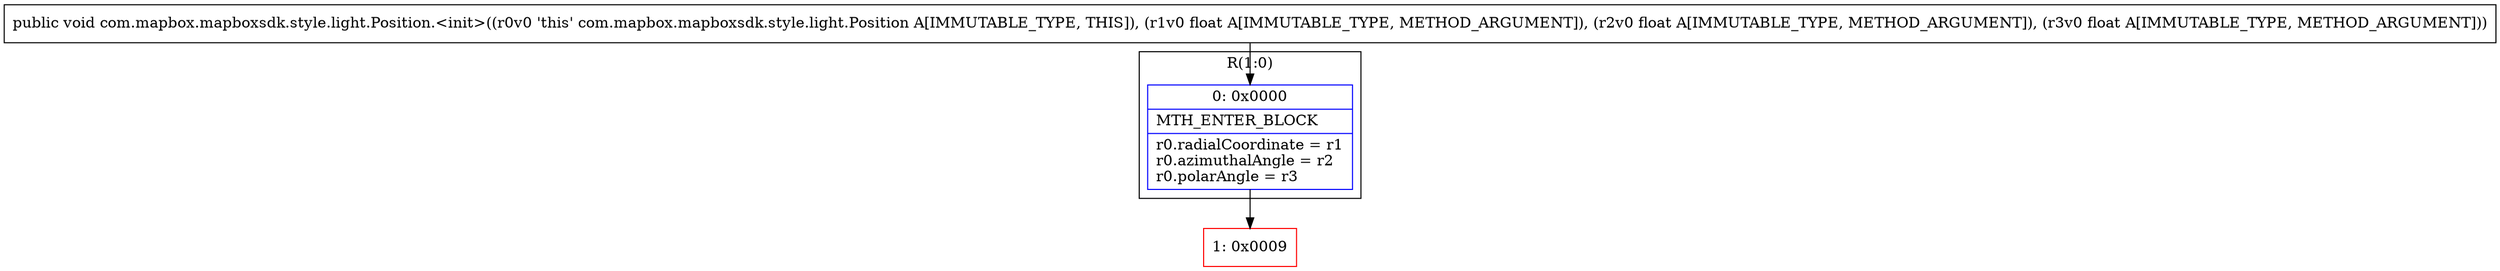 digraph "CFG forcom.mapbox.mapboxsdk.style.light.Position.\<init\>(FFF)V" {
subgraph cluster_Region_728160924 {
label = "R(1:0)";
node [shape=record,color=blue];
Node_0 [shape=record,label="{0\:\ 0x0000|MTH_ENTER_BLOCK\l|r0.radialCoordinate = r1\lr0.azimuthalAngle = r2\lr0.polarAngle = r3\l}"];
}
Node_1 [shape=record,color=red,label="{1\:\ 0x0009}"];
MethodNode[shape=record,label="{public void com.mapbox.mapboxsdk.style.light.Position.\<init\>((r0v0 'this' com.mapbox.mapboxsdk.style.light.Position A[IMMUTABLE_TYPE, THIS]), (r1v0 float A[IMMUTABLE_TYPE, METHOD_ARGUMENT]), (r2v0 float A[IMMUTABLE_TYPE, METHOD_ARGUMENT]), (r3v0 float A[IMMUTABLE_TYPE, METHOD_ARGUMENT])) }"];
MethodNode -> Node_0;
Node_0 -> Node_1;
}

